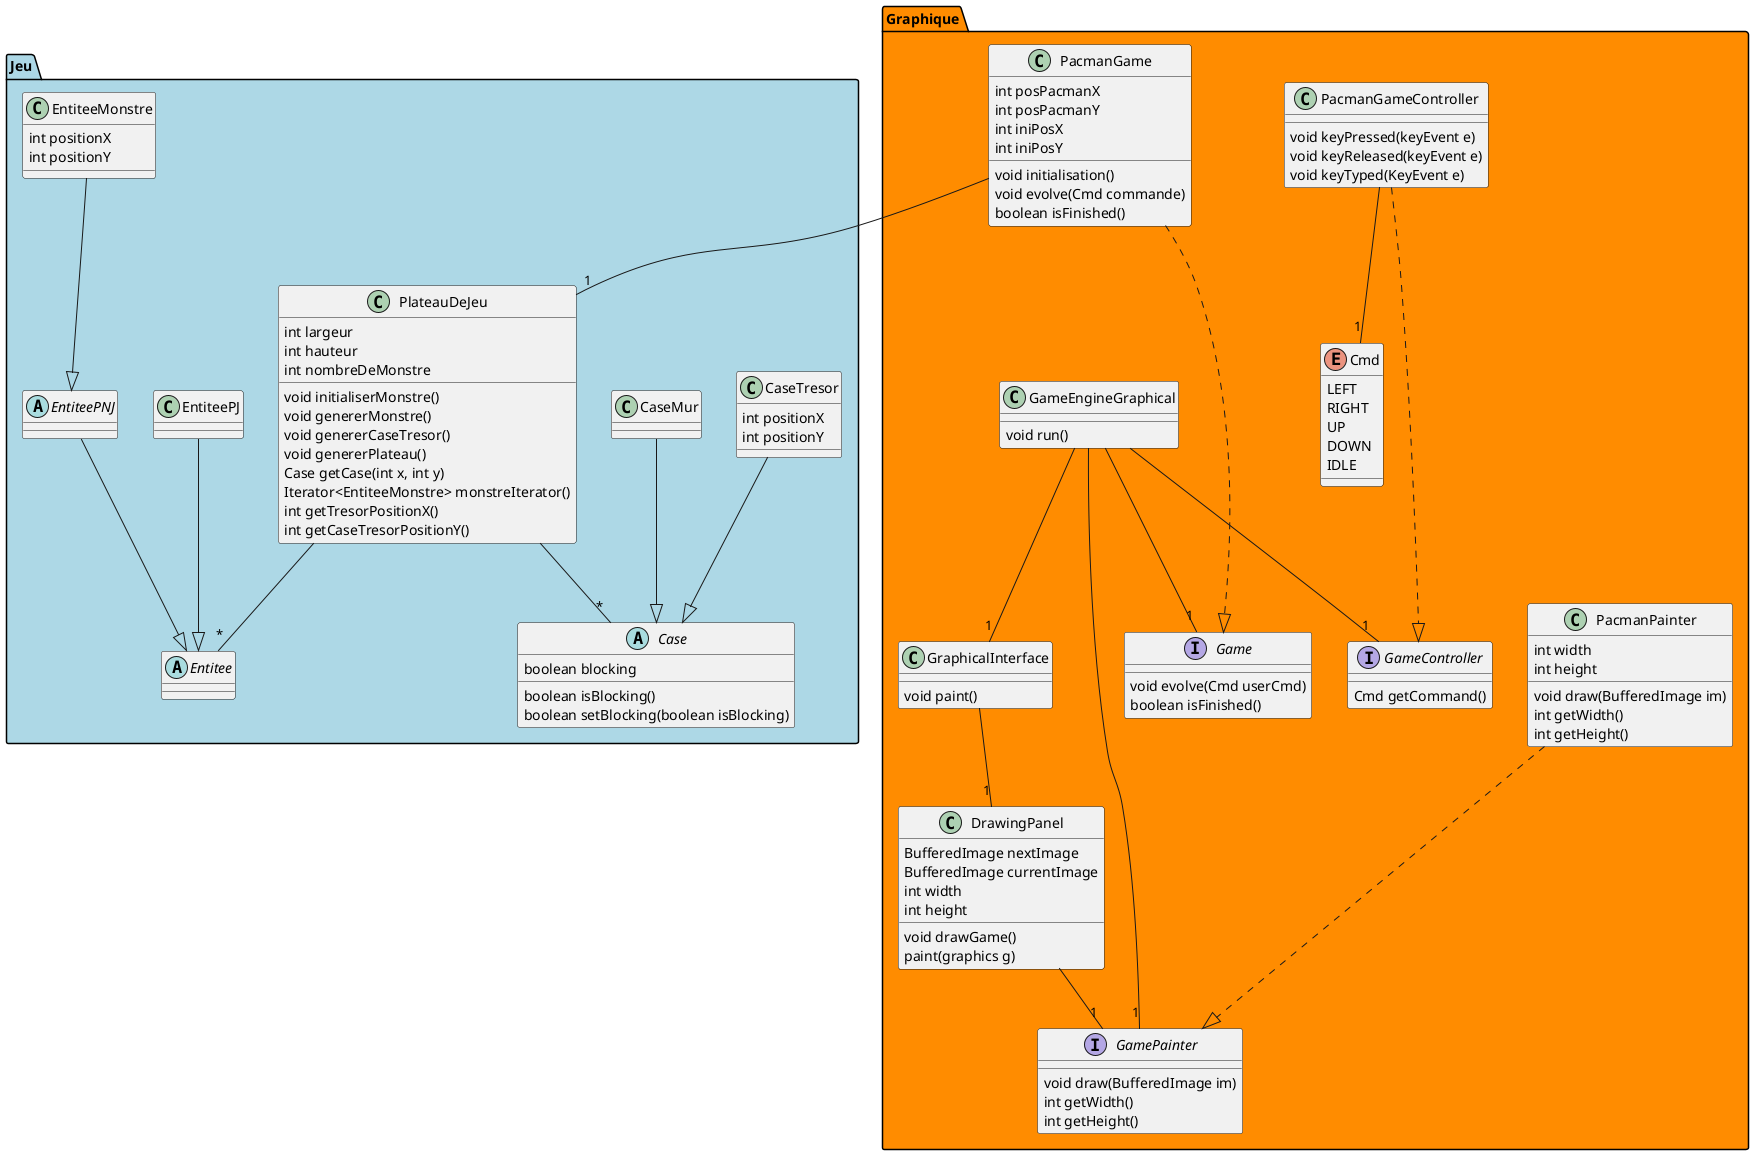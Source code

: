 @startuml

package Jeu #LightBlue{
    abstract class Case {
      boolean blocking
      boolean isBlocking()
      boolean setBlocking(boolean isBlocking)
    }
    class CaseTresor{
      int positionX
      int positionY
    }
    class CaseMur
    abstract class Entitee
    class EntiteePJ
    abstract class EntiteePNJ
    class EntiteeMonstre{
      int positionX
      int positionY
    }
    class PlateauDeJeu{
      int largeur
      int hauteur
      int nombreDeMonstre
      
      void initialiserMonstre()
      void genererMonstre()
      void genererCaseTresor()
      void genererPlateau()
      Case getCase(int x, int y)
      Iterator<EntiteeMonstre> monstreIterator()
      int getTresorPositionX()
      int getCaseTresorPositionY()
    }

    CaseTresor --|> Case
    CaseMur --|> Case
    EntiteeMonstre --|> EntiteePNJ
    EntiteePNJ --|> Entitee
    EntiteePJ --|> Entitee

    PlateauDeJeu --"*" Case
    PlateauDeJeu --"*" Entitee
}

package Graphique #DarkOrange{

    enum Cmd{
      LEFT 
      RIGHT
      UP
      DOWN
      IDLE
    }

    interface Game{
        void evolve(Cmd userCmd)
        boolean isFinished()
    }

    class PacmanGame{
        int posPacmanX
        int posPacmanY
        int iniPosX
        int iniPosY
        void initialisation()
        void evolve(Cmd commande)
        boolean isFinished()
    }

    interface GameController{
        Cmd getCommand()
    }

    class PacmanGameController{
        void keyPressed(keyEvent e)
        void keyReleased(keyEvent e)
        void keyTyped(KeyEvent e)
    }

    interface GamePainter{
        void draw(BufferedImage im)
        int getWidth()
        int getHeight()
    }

    class PacmanPainter{
        int width
        int height
        void draw(BufferedImage im)
        int getWidth()
        int getHeight()
    }

    class DrawingPanel{
        BufferedImage nextImage
        BufferedImage currentImage
        int width
        int height
        void drawGame()
        paint(graphics g)
    }

    class GraphicalInterface{
        void paint()
    }

    class GameEngineGraphical{
        void run()
    }

    PacmanGame -.-|> Game
    PacmanGameController -.-|> GameController
    PacmanPainter -.-|> GamePainter

    DrawingPanel --"1" GamePainter
    GraphicalInterface --"1" DrawingPanel

    GameEngineGraphical --"1" GraphicalInterface
    GameEngineGraphical --"1" Game
    GameEngineGraphical --"1" GameController
    PacmanGameController --"1" Cmd
    GameEngineGraphical --"1" GamePainter
}

PacmanGame --"1" PlateauDeJeu

@enduml
